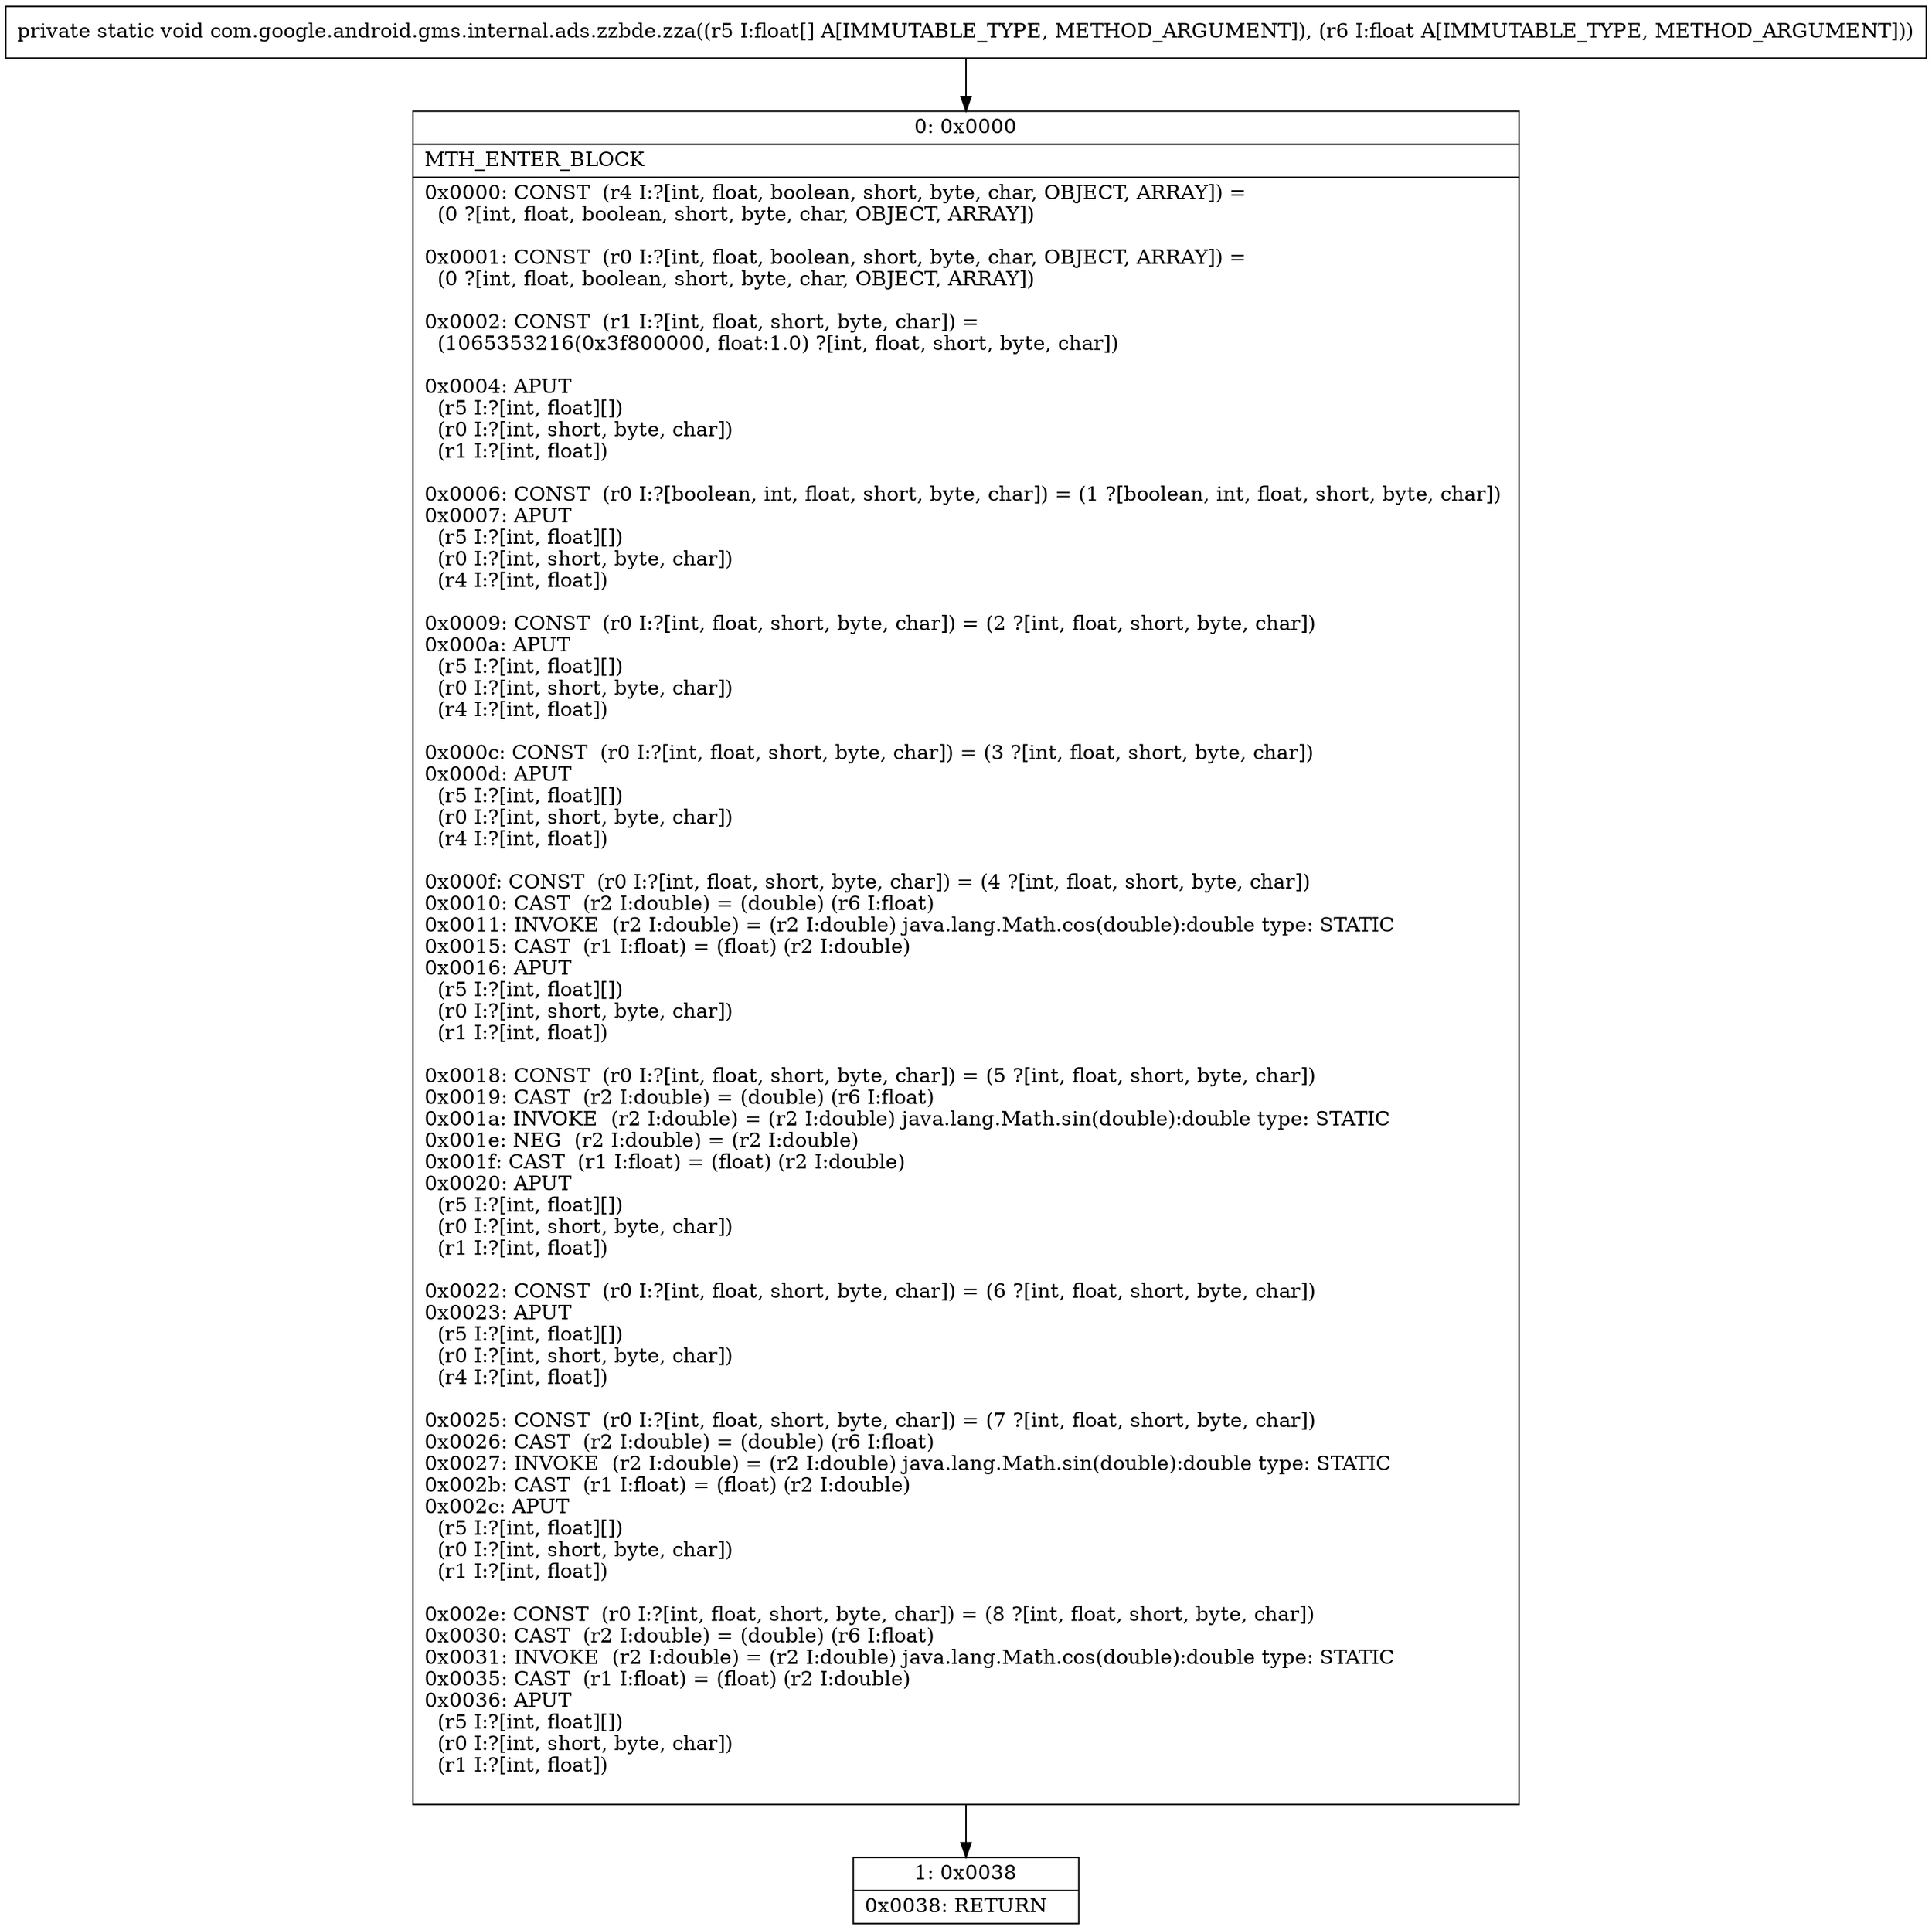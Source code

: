 digraph "CFG forcom.google.android.gms.internal.ads.zzbde.zza([FF)V" {
Node_0 [shape=record,label="{0\:\ 0x0000|MTH_ENTER_BLOCK\l|0x0000: CONST  (r4 I:?[int, float, boolean, short, byte, char, OBJECT, ARRAY]) = \l  (0 ?[int, float, boolean, short, byte, char, OBJECT, ARRAY])\l \l0x0001: CONST  (r0 I:?[int, float, boolean, short, byte, char, OBJECT, ARRAY]) = \l  (0 ?[int, float, boolean, short, byte, char, OBJECT, ARRAY])\l \l0x0002: CONST  (r1 I:?[int, float, short, byte, char]) = \l  (1065353216(0x3f800000, float:1.0) ?[int, float, short, byte, char])\l \l0x0004: APUT  \l  (r5 I:?[int, float][])\l  (r0 I:?[int, short, byte, char])\l  (r1 I:?[int, float])\l \l0x0006: CONST  (r0 I:?[boolean, int, float, short, byte, char]) = (1 ?[boolean, int, float, short, byte, char]) \l0x0007: APUT  \l  (r5 I:?[int, float][])\l  (r0 I:?[int, short, byte, char])\l  (r4 I:?[int, float])\l \l0x0009: CONST  (r0 I:?[int, float, short, byte, char]) = (2 ?[int, float, short, byte, char]) \l0x000a: APUT  \l  (r5 I:?[int, float][])\l  (r0 I:?[int, short, byte, char])\l  (r4 I:?[int, float])\l \l0x000c: CONST  (r0 I:?[int, float, short, byte, char]) = (3 ?[int, float, short, byte, char]) \l0x000d: APUT  \l  (r5 I:?[int, float][])\l  (r0 I:?[int, short, byte, char])\l  (r4 I:?[int, float])\l \l0x000f: CONST  (r0 I:?[int, float, short, byte, char]) = (4 ?[int, float, short, byte, char]) \l0x0010: CAST  (r2 I:double) = (double) (r6 I:float) \l0x0011: INVOKE  (r2 I:double) = (r2 I:double) java.lang.Math.cos(double):double type: STATIC \l0x0015: CAST  (r1 I:float) = (float) (r2 I:double) \l0x0016: APUT  \l  (r5 I:?[int, float][])\l  (r0 I:?[int, short, byte, char])\l  (r1 I:?[int, float])\l \l0x0018: CONST  (r0 I:?[int, float, short, byte, char]) = (5 ?[int, float, short, byte, char]) \l0x0019: CAST  (r2 I:double) = (double) (r6 I:float) \l0x001a: INVOKE  (r2 I:double) = (r2 I:double) java.lang.Math.sin(double):double type: STATIC \l0x001e: NEG  (r2 I:double) = (r2 I:double) \l0x001f: CAST  (r1 I:float) = (float) (r2 I:double) \l0x0020: APUT  \l  (r5 I:?[int, float][])\l  (r0 I:?[int, short, byte, char])\l  (r1 I:?[int, float])\l \l0x0022: CONST  (r0 I:?[int, float, short, byte, char]) = (6 ?[int, float, short, byte, char]) \l0x0023: APUT  \l  (r5 I:?[int, float][])\l  (r0 I:?[int, short, byte, char])\l  (r4 I:?[int, float])\l \l0x0025: CONST  (r0 I:?[int, float, short, byte, char]) = (7 ?[int, float, short, byte, char]) \l0x0026: CAST  (r2 I:double) = (double) (r6 I:float) \l0x0027: INVOKE  (r2 I:double) = (r2 I:double) java.lang.Math.sin(double):double type: STATIC \l0x002b: CAST  (r1 I:float) = (float) (r2 I:double) \l0x002c: APUT  \l  (r5 I:?[int, float][])\l  (r0 I:?[int, short, byte, char])\l  (r1 I:?[int, float])\l \l0x002e: CONST  (r0 I:?[int, float, short, byte, char]) = (8 ?[int, float, short, byte, char]) \l0x0030: CAST  (r2 I:double) = (double) (r6 I:float) \l0x0031: INVOKE  (r2 I:double) = (r2 I:double) java.lang.Math.cos(double):double type: STATIC \l0x0035: CAST  (r1 I:float) = (float) (r2 I:double) \l0x0036: APUT  \l  (r5 I:?[int, float][])\l  (r0 I:?[int, short, byte, char])\l  (r1 I:?[int, float])\l \l}"];
Node_1 [shape=record,label="{1\:\ 0x0038|0x0038: RETURN   \l}"];
MethodNode[shape=record,label="{private static void com.google.android.gms.internal.ads.zzbde.zza((r5 I:float[] A[IMMUTABLE_TYPE, METHOD_ARGUMENT]), (r6 I:float A[IMMUTABLE_TYPE, METHOD_ARGUMENT])) }"];
MethodNode -> Node_0;
Node_0 -> Node_1;
}

